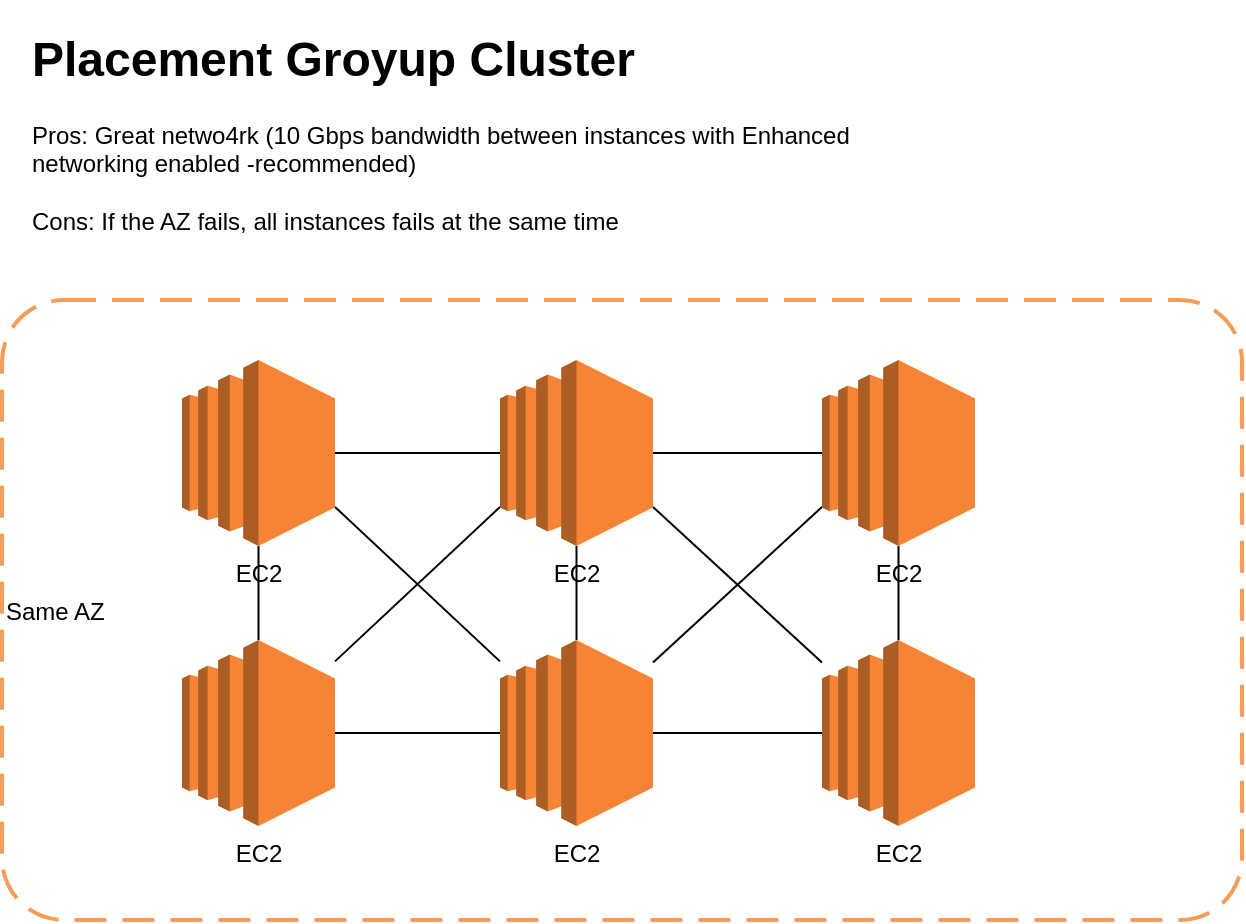 <mxfile>
    <diagram id="3hHMx3dCNBGDKBSI_jAB" name="Page-1">
        <mxGraphModel dx="748" dy="528" grid="1" gridSize="10" guides="1" tooltips="1" connect="1" arrows="1" fold="1" page="1" pageScale="1" pageWidth="850" pageHeight="1100" math="0" shadow="0">
            <root>
                <mxCell id="0"/>
                <mxCell id="1" parent="0"/>
                <mxCell id="2" value="Same AZ" style="rounded=1;arcSize=10;dashed=1;strokeColor=#F59D56;fillColor=none;gradientColor=none;dashPattern=8 4;strokeWidth=2;align=left;" vertex="1" parent="1">
                    <mxGeometry x="100" y="230" width="620" height="310" as="geometry"/>
                </mxCell>
                <mxCell id="11" style="edgeStyle=none;html=1;entryX=0;entryY=0.5;entryDx=0;entryDy=0;entryPerimeter=0;endArrow=none;endFill=0;" edge="1" parent="1" source="3" target="6">
                    <mxGeometry relative="1" as="geometry"/>
                </mxCell>
                <mxCell id="17" style="edgeStyle=none;html=1;exitX=1;exitY=0.79;exitDx=0;exitDy=0;exitPerimeter=0;endArrow=none;endFill=0;" edge="1" parent="1" source="3" target="9">
                    <mxGeometry relative="1" as="geometry"/>
                </mxCell>
                <mxCell id="3" value="EC2" style="outlineConnect=0;dashed=0;verticalLabelPosition=bottom;verticalAlign=top;align=center;html=1;shape=mxgraph.aws3.ec2;fillColor=#F58534;gradientColor=none;" vertex="1" parent="1">
                    <mxGeometry x="190" y="260" width="76.5" height="93" as="geometry"/>
                </mxCell>
                <mxCell id="12" style="edgeStyle=none;html=1;entryX=0;entryY=0.5;entryDx=0;entryDy=0;entryPerimeter=0;endArrow=none;endFill=0;" edge="1" parent="1" source="6" target="7">
                    <mxGeometry relative="1" as="geometry"/>
                </mxCell>
                <mxCell id="18" style="edgeStyle=none;html=1;exitX=0;exitY=0.79;exitDx=0;exitDy=0;exitPerimeter=0;endArrow=none;endFill=0;" edge="1" parent="1" source="6" target="10">
                    <mxGeometry relative="1" as="geometry"/>
                </mxCell>
                <mxCell id="19" style="edgeStyle=none;html=1;endArrow=none;endFill=0;" edge="1" parent="1" source="6" target="9">
                    <mxGeometry relative="1" as="geometry"/>
                </mxCell>
                <mxCell id="20" style="edgeStyle=none;html=1;exitX=1;exitY=0.79;exitDx=0;exitDy=0;exitPerimeter=0;endArrow=none;endFill=0;" edge="1" parent="1" source="6" target="8">
                    <mxGeometry relative="1" as="geometry"/>
                </mxCell>
                <mxCell id="6" value="EC2" style="outlineConnect=0;dashed=0;verticalLabelPosition=bottom;verticalAlign=top;align=center;html=1;shape=mxgraph.aws3.ec2;fillColor=#F58534;gradientColor=none;" vertex="1" parent="1">
                    <mxGeometry x="349" y="260" width="76.5" height="93" as="geometry"/>
                </mxCell>
                <mxCell id="13" style="edgeStyle=none;html=1;endArrow=none;endFill=0;" edge="1" parent="1" source="7" target="8">
                    <mxGeometry relative="1" as="geometry"/>
                </mxCell>
                <mxCell id="21" style="edgeStyle=none;html=1;exitX=0;exitY=0.79;exitDx=0;exitDy=0;exitPerimeter=0;endArrow=none;endFill=0;" edge="1" parent="1" source="7" target="9">
                    <mxGeometry relative="1" as="geometry"/>
                </mxCell>
                <mxCell id="7" value="EC2" style="outlineConnect=0;dashed=0;verticalLabelPosition=bottom;verticalAlign=top;align=center;html=1;shape=mxgraph.aws3.ec2;fillColor=#F58534;gradientColor=none;" vertex="1" parent="1">
                    <mxGeometry x="510" y="260" width="76.5" height="93" as="geometry"/>
                </mxCell>
                <mxCell id="14" style="edgeStyle=none;html=1;endArrow=none;endFill=0;" edge="1" parent="1" source="8" target="9">
                    <mxGeometry relative="1" as="geometry"/>
                </mxCell>
                <mxCell id="8" value="EC2" style="outlineConnect=0;dashed=0;verticalLabelPosition=bottom;verticalAlign=top;align=center;html=1;shape=mxgraph.aws3.ec2;fillColor=#F58534;gradientColor=none;" vertex="1" parent="1">
                    <mxGeometry x="510" y="400" width="76.5" height="93" as="geometry"/>
                </mxCell>
                <mxCell id="15" style="edgeStyle=none;html=1;endArrow=none;endFill=0;" edge="1" parent="1" source="9" target="10">
                    <mxGeometry relative="1" as="geometry"/>
                </mxCell>
                <mxCell id="9" value="EC2" style="outlineConnect=0;dashed=0;verticalLabelPosition=bottom;verticalAlign=top;align=center;html=1;shape=mxgraph.aws3.ec2;fillColor=#F58534;gradientColor=none;" vertex="1" parent="1">
                    <mxGeometry x="349" y="400" width="76.5" height="93" as="geometry"/>
                </mxCell>
                <mxCell id="16" style="edgeStyle=none;html=1;endArrow=none;endFill=0;" edge="1" parent="1" source="10" target="3">
                    <mxGeometry relative="1" as="geometry"/>
                </mxCell>
                <mxCell id="10" value="EC2" style="outlineConnect=0;dashed=0;verticalLabelPosition=bottom;verticalAlign=top;align=center;html=1;shape=mxgraph.aws3.ec2;fillColor=#F58534;gradientColor=none;" vertex="1" parent="1">
                    <mxGeometry x="190" y="400" width="76.5" height="93" as="geometry"/>
                </mxCell>
                <mxCell id="22" value="&lt;h1&gt;Placement Groyup Cluster&lt;/h1&gt;&lt;div&gt;Pros: Great netwo4rk (10 Gbps bandwidth between instances with Enhanced networking enabled -recommended)&lt;/div&gt;&lt;div&gt;&lt;br&gt;&lt;/div&gt;&lt;div&gt;Cons: If the AZ fails, all instances fails at the same time&lt;/div&gt;" style="text;html=1;strokeColor=none;fillColor=none;spacing=5;spacingTop=-20;whiteSpace=wrap;overflow=hidden;rounded=0;" vertex="1" parent="1">
                    <mxGeometry x="110" y="90" width="450" height="120" as="geometry"/>
                </mxCell>
            </root>
        </mxGraphModel>
    </diagram>
</mxfile>